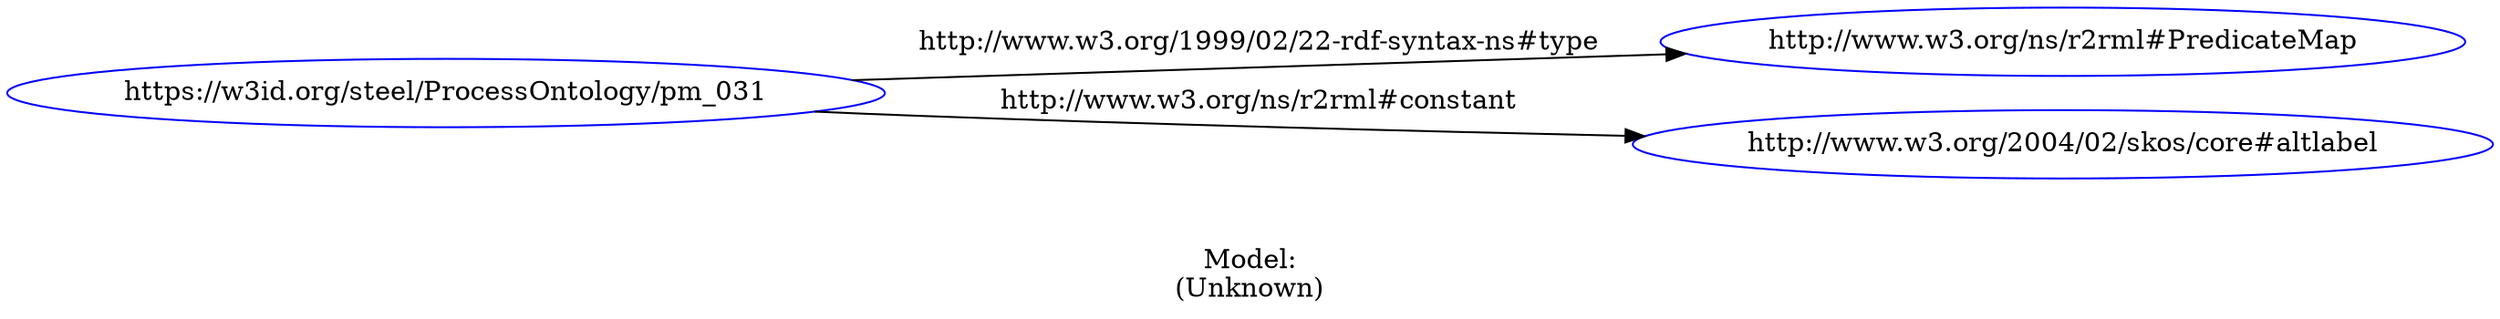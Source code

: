 digraph {
	rankdir = LR;
	charset="utf-8";

	"Rhttps://w3id.org/steel/ProcessOntology/pm_031" -> "Rhttp://www.w3.org/ns/r2rml#PredicateMap" [ label="http://www.w3.org/1999/02/22-rdf-syntax-ns#type" ];
	"Rhttps://w3id.org/steel/ProcessOntology/pm_031" -> "Rhttp://www.w3.org/2004/02/skos/core#altlabel" [ label="http://www.w3.org/ns/r2rml#constant" ];

	// Resources
	"Rhttps://w3id.org/steel/ProcessOntology/pm_031" [ label="https://w3id.org/steel/ProcessOntology/pm_031", shape = ellipse, color = blue ];
	"Rhttp://www.w3.org/ns/r2rml#PredicateMap" [ label="http://www.w3.org/ns/r2rml#PredicateMap", shape = ellipse, color = blue ];
	"Rhttp://www.w3.org/2004/02/skos/core#altlabel" [ label="http://www.w3.org/2004/02/skos/core#altlabel", shape = ellipse, color = blue ];

	// Anonymous nodes

	// Literals

	label="\n\nModel:\n(Unknown)";
}
